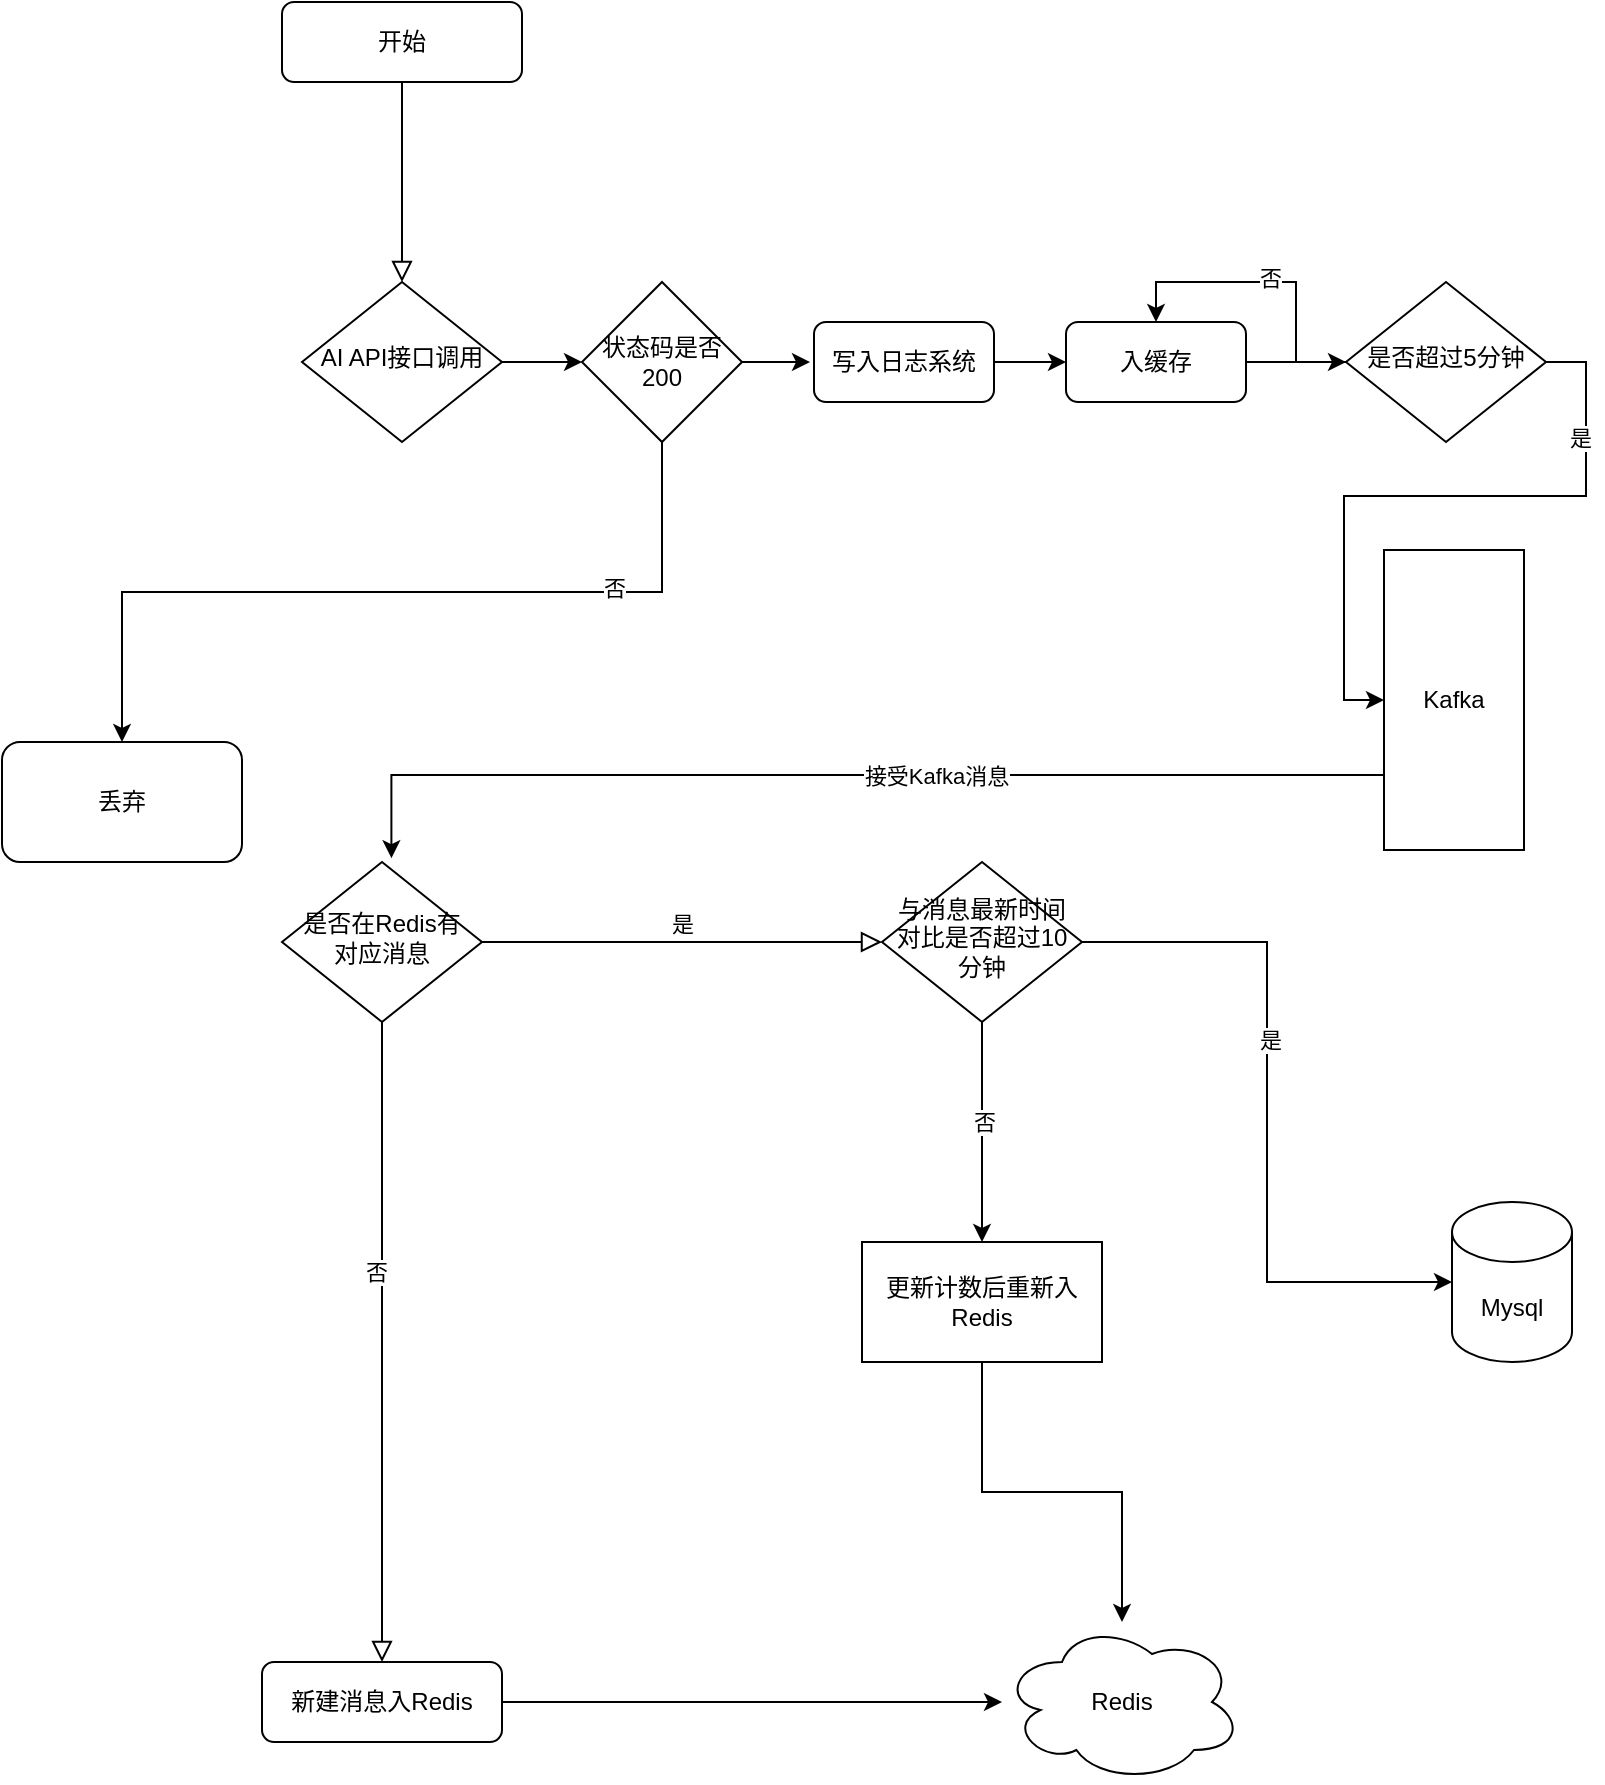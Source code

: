 <mxfile version="24.7.12">
  <diagram name="第 1 页" id="ef7YWm0MaQn3jJmsrefL">
    <mxGraphModel dx="988" dy="605" grid="1" gridSize="10" guides="1" tooltips="1" connect="1" arrows="1" fold="1" page="1" pageScale="1" pageWidth="827" pageHeight="1169" math="0" shadow="0">
      <root>
        <mxCell id="0" />
        <mxCell id="1" parent="0" />
        <mxCell id="Hxi1NaCuM7jEuVNyhXye-1" value="" style="rounded=0;html=1;jettySize=auto;orthogonalLoop=1;fontSize=11;endArrow=block;endFill=0;endSize=8;strokeWidth=1;shadow=0;labelBackgroundColor=none;edgeStyle=orthogonalEdgeStyle;" edge="1" parent="1" source="Hxi1NaCuM7jEuVNyhXye-2" target="Hxi1NaCuM7jEuVNyhXye-4">
          <mxGeometry relative="1" as="geometry" />
        </mxCell>
        <mxCell id="Hxi1NaCuM7jEuVNyhXye-2" value="开始" style="rounded=1;whiteSpace=wrap;html=1;fontSize=12;glass=0;strokeWidth=1;shadow=0;" vertex="1" parent="1">
          <mxGeometry x="160" y="80" width="120" height="40" as="geometry" />
        </mxCell>
        <mxCell id="Hxi1NaCuM7jEuVNyhXye-3" style="edgeStyle=orthogonalEdgeStyle;rounded=0;orthogonalLoop=1;jettySize=auto;html=1;entryX=0;entryY=0.5;entryDx=0;entryDy=0;" edge="1" parent="1" source="Hxi1NaCuM7jEuVNyhXye-4" target="Hxi1NaCuM7jEuVNyhXye-33">
          <mxGeometry relative="1" as="geometry" />
        </mxCell>
        <mxCell id="Hxi1NaCuM7jEuVNyhXye-4" value="AI API接口调用" style="rhombus;whiteSpace=wrap;html=1;shadow=0;fontFamily=Helvetica;fontSize=12;align=center;strokeWidth=1;spacing=6;spacingTop=-4;" vertex="1" parent="1">
          <mxGeometry x="170" y="220" width="100" height="80" as="geometry" />
        </mxCell>
        <mxCell id="Hxi1NaCuM7jEuVNyhXye-5" style="edgeStyle=orthogonalEdgeStyle;rounded=0;orthogonalLoop=1;jettySize=auto;html=1;entryX=0;entryY=0.5;entryDx=0;entryDy=0;" edge="1" parent="1" source="Hxi1NaCuM7jEuVNyhXye-6" target="Hxi1NaCuM7jEuVNyhXye-17">
          <mxGeometry relative="1" as="geometry" />
        </mxCell>
        <mxCell id="Hxi1NaCuM7jEuVNyhXye-6" value="入缓存" style="rounded=1;whiteSpace=wrap;html=1;fontSize=12;glass=0;strokeWidth=1;shadow=0;" vertex="1" parent="1">
          <mxGeometry x="552" y="240" width="90" height="40" as="geometry" />
        </mxCell>
        <mxCell id="Hxi1NaCuM7jEuVNyhXye-7" value="" style="rounded=0;html=1;jettySize=auto;orthogonalLoop=1;fontSize=11;endArrow=block;endFill=0;endSize=8;strokeWidth=1;shadow=0;labelBackgroundColor=none;edgeStyle=orthogonalEdgeStyle;" edge="1" parent="1" source="Hxi1NaCuM7jEuVNyhXye-10" target="Hxi1NaCuM7jEuVNyhXye-12">
          <mxGeometry x="0.332" y="20" relative="1" as="geometry">
            <mxPoint as="offset" />
          </mxGeometry>
        </mxCell>
        <mxCell id="Hxi1NaCuM7jEuVNyhXye-8" value="否" style="edgeLabel;html=1;align=center;verticalAlign=middle;resizable=0;points=[];" vertex="1" connectable="0" parent="Hxi1NaCuM7jEuVNyhXye-7">
          <mxGeometry x="-0.221" y="-3" relative="1" as="geometry">
            <mxPoint as="offset" />
          </mxGeometry>
        </mxCell>
        <mxCell id="Hxi1NaCuM7jEuVNyhXye-9" value="是" style="edgeStyle=orthogonalEdgeStyle;rounded=0;html=1;jettySize=auto;orthogonalLoop=1;fontSize=11;endArrow=block;endFill=0;endSize=8;strokeWidth=1;shadow=0;labelBackgroundColor=none;" edge="1" parent="1" source="Hxi1NaCuM7jEuVNyhXye-10">
          <mxGeometry y="10" relative="1" as="geometry">
            <mxPoint as="offset" />
            <mxPoint x="460" y="550" as="targetPoint" />
          </mxGeometry>
        </mxCell>
        <mxCell id="Hxi1NaCuM7jEuVNyhXye-10" value="是否在Redis有对应消息" style="rhombus;whiteSpace=wrap;html=1;shadow=0;fontFamily=Helvetica;fontSize=12;align=center;strokeWidth=1;spacing=6;spacingTop=-4;" vertex="1" parent="1">
          <mxGeometry x="160" y="510" width="100" height="80" as="geometry" />
        </mxCell>
        <mxCell id="Hxi1NaCuM7jEuVNyhXye-11" style="edgeStyle=orthogonalEdgeStyle;rounded=0;orthogonalLoop=1;jettySize=auto;html=1;" edge="1" parent="1" source="Hxi1NaCuM7jEuVNyhXye-12" target="Hxi1NaCuM7jEuVNyhXye-19">
          <mxGeometry relative="1" as="geometry" />
        </mxCell>
        <mxCell id="Hxi1NaCuM7jEuVNyhXye-12" value="新建消息入Redis" style="rounded=1;whiteSpace=wrap;html=1;fontSize=12;glass=0;strokeWidth=1;shadow=0;" vertex="1" parent="1">
          <mxGeometry x="150" y="910" width="120" height="40" as="geometry" />
        </mxCell>
        <mxCell id="Hxi1NaCuM7jEuVNyhXye-13" style="edgeStyle=orthogonalEdgeStyle;rounded=0;orthogonalLoop=1;jettySize=auto;html=1;exitX=1;exitY=0.5;exitDx=0;exitDy=0;entryX=0;entryY=0.5;entryDx=0;entryDy=0;" edge="1" parent="1" source="Hxi1NaCuM7jEuVNyhXye-17" target="Hxi1NaCuM7jEuVNyhXye-18">
          <mxGeometry relative="1" as="geometry" />
        </mxCell>
        <mxCell id="Hxi1NaCuM7jEuVNyhXye-14" value="是" style="edgeLabel;html=1;align=center;verticalAlign=middle;resizable=0;points=[];" vertex="1" connectable="0" parent="Hxi1NaCuM7jEuVNyhXye-13">
          <mxGeometry x="-0.652" y="-3" relative="1" as="geometry">
            <mxPoint as="offset" />
          </mxGeometry>
        </mxCell>
        <mxCell id="Hxi1NaCuM7jEuVNyhXye-15" style="edgeStyle=orthogonalEdgeStyle;rounded=0;orthogonalLoop=1;jettySize=auto;html=1;entryX=0.5;entryY=0;entryDx=0;entryDy=0;" edge="1" parent="1" source="Hxi1NaCuM7jEuVNyhXye-17" target="Hxi1NaCuM7jEuVNyhXye-6">
          <mxGeometry relative="1" as="geometry" />
        </mxCell>
        <mxCell id="Hxi1NaCuM7jEuVNyhXye-16" value="否" style="edgeLabel;html=1;align=center;verticalAlign=middle;resizable=0;points=[];" vertex="1" connectable="0" parent="Hxi1NaCuM7jEuVNyhXye-15">
          <mxGeometry x="0.007" y="-2" relative="1" as="geometry">
            <mxPoint as="offset" />
          </mxGeometry>
        </mxCell>
        <mxCell id="Hxi1NaCuM7jEuVNyhXye-17" value="是否超过5分钟" style="rhombus;whiteSpace=wrap;html=1;shadow=0;fontFamily=Helvetica;fontSize=12;align=center;strokeWidth=1;spacing=6;spacingTop=-4;" vertex="1" parent="1">
          <mxGeometry x="692" y="220" width="100" height="80" as="geometry" />
        </mxCell>
        <mxCell id="Hxi1NaCuM7jEuVNyhXye-18" value="Kafka" style="rounded=0;whiteSpace=wrap;html=1;" vertex="1" parent="1">
          <mxGeometry x="711" y="354" width="70" height="150" as="geometry" />
        </mxCell>
        <mxCell id="Hxi1NaCuM7jEuVNyhXye-19" value="Redis" style="ellipse;shape=cloud;whiteSpace=wrap;html=1;" vertex="1" parent="1">
          <mxGeometry x="520" y="890" width="120" height="80" as="geometry" />
        </mxCell>
        <mxCell id="Hxi1NaCuM7jEuVNyhXye-20" style="edgeStyle=orthogonalEdgeStyle;rounded=0;orthogonalLoop=1;jettySize=auto;html=1;exitX=0;exitY=0.75;exitDx=0;exitDy=0;entryX=0.547;entryY=-0.024;entryDx=0;entryDy=0;entryPerimeter=0;" edge="1" parent="1" source="Hxi1NaCuM7jEuVNyhXye-18" target="Hxi1NaCuM7jEuVNyhXye-10">
          <mxGeometry relative="1" as="geometry" />
        </mxCell>
        <mxCell id="Hxi1NaCuM7jEuVNyhXye-21" value="接受Kafka消息" style="edgeLabel;html=1;align=center;verticalAlign=middle;resizable=0;points=[];" vertex="1" connectable="0" parent="Hxi1NaCuM7jEuVNyhXye-20">
          <mxGeometry x="-0.165" relative="1" as="geometry">
            <mxPoint as="offset" />
          </mxGeometry>
        </mxCell>
        <mxCell id="Hxi1NaCuM7jEuVNyhXye-22" style="edgeStyle=orthogonalEdgeStyle;rounded=0;orthogonalLoop=1;jettySize=auto;html=1;entryX=0.5;entryY=0;entryDx=0;entryDy=0;" edge="1" parent="1" source="Hxi1NaCuM7jEuVNyhXye-24" target="Hxi1NaCuM7jEuVNyhXye-29">
          <mxGeometry relative="1" as="geometry" />
        </mxCell>
        <mxCell id="Hxi1NaCuM7jEuVNyhXye-23" value="否" style="edgeLabel;html=1;align=center;verticalAlign=middle;resizable=0;points=[];" vertex="1" connectable="0" parent="Hxi1NaCuM7jEuVNyhXye-22">
          <mxGeometry x="-0.088" y="1" relative="1" as="geometry">
            <mxPoint as="offset" />
          </mxGeometry>
        </mxCell>
        <mxCell id="Hxi1NaCuM7jEuVNyhXye-24" value="与消息最新时间对比是否超过10分钟" style="rhombus;whiteSpace=wrap;html=1;shadow=0;fontFamily=Helvetica;fontSize=12;align=center;strokeWidth=1;spacing=6;spacingTop=-4;" vertex="1" parent="1">
          <mxGeometry x="460" y="510" width="100" height="80" as="geometry" />
        </mxCell>
        <mxCell id="Hxi1NaCuM7jEuVNyhXye-25" value="Mysql" style="shape=cylinder3;whiteSpace=wrap;html=1;boundedLbl=1;backgroundOutline=1;size=15;" vertex="1" parent="1">
          <mxGeometry x="745" y="680" width="60" height="80" as="geometry" />
        </mxCell>
        <mxCell id="Hxi1NaCuM7jEuVNyhXye-26" style="edgeStyle=orthogonalEdgeStyle;rounded=0;orthogonalLoop=1;jettySize=auto;html=1;entryX=0;entryY=0.5;entryDx=0;entryDy=0;entryPerimeter=0;" edge="1" parent="1" source="Hxi1NaCuM7jEuVNyhXye-24" target="Hxi1NaCuM7jEuVNyhXye-25">
          <mxGeometry relative="1" as="geometry" />
        </mxCell>
        <mxCell id="Hxi1NaCuM7jEuVNyhXye-27" value="是" style="edgeLabel;html=1;align=center;verticalAlign=middle;resizable=0;points=[];" vertex="1" connectable="0" parent="Hxi1NaCuM7jEuVNyhXye-26">
          <mxGeometry x="-0.204" y="1" relative="1" as="geometry">
            <mxPoint as="offset" />
          </mxGeometry>
        </mxCell>
        <mxCell id="Hxi1NaCuM7jEuVNyhXye-28" style="edgeStyle=orthogonalEdgeStyle;rounded=0;orthogonalLoop=1;jettySize=auto;html=1;exitX=0.5;exitY=1;exitDx=0;exitDy=0;" edge="1" parent="1" source="Hxi1NaCuM7jEuVNyhXye-29" target="Hxi1NaCuM7jEuVNyhXye-19">
          <mxGeometry relative="1" as="geometry" />
        </mxCell>
        <mxCell id="Hxi1NaCuM7jEuVNyhXye-29" value="更新计数后重新入Redis" style="rounded=0;whiteSpace=wrap;html=1;" vertex="1" parent="1">
          <mxGeometry x="450" y="700" width="120" height="60" as="geometry" />
        </mxCell>
        <mxCell id="Hxi1NaCuM7jEuVNyhXye-30" style="edgeStyle=orthogonalEdgeStyle;rounded=0;orthogonalLoop=1;jettySize=auto;html=1;exitX=0.5;exitY=1;exitDx=0;exitDy=0;entryX=0.5;entryY=0;entryDx=0;entryDy=0;" edge="1" parent="1" source="Hxi1NaCuM7jEuVNyhXye-33" target="Hxi1NaCuM7jEuVNyhXye-34">
          <mxGeometry relative="1" as="geometry" />
        </mxCell>
        <mxCell id="Hxi1NaCuM7jEuVNyhXye-31" value="否" style="edgeLabel;html=1;align=center;verticalAlign=middle;resizable=0;points=[];" vertex="1" connectable="0" parent="Hxi1NaCuM7jEuVNyhXye-30">
          <mxGeometry x="-0.529" y="-2" relative="1" as="geometry">
            <mxPoint as="offset" />
          </mxGeometry>
        </mxCell>
        <mxCell id="Hxi1NaCuM7jEuVNyhXye-32" style="edgeStyle=orthogonalEdgeStyle;rounded=0;orthogonalLoop=1;jettySize=auto;html=1;exitX=1;exitY=0.5;exitDx=0;exitDy=0;" edge="1" parent="1" source="Hxi1NaCuM7jEuVNyhXye-33">
          <mxGeometry relative="1" as="geometry">
            <mxPoint x="424" y="260" as="targetPoint" />
          </mxGeometry>
        </mxCell>
        <mxCell id="Hxi1NaCuM7jEuVNyhXye-33" value="状态码是否200" style="rhombus;whiteSpace=wrap;html=1;" vertex="1" parent="1">
          <mxGeometry x="310" y="220" width="80" height="80" as="geometry" />
        </mxCell>
        <mxCell id="Hxi1NaCuM7jEuVNyhXye-34" value="丢弃" style="rounded=1;whiteSpace=wrap;html=1;" vertex="1" parent="1">
          <mxGeometry x="20" y="450" width="120" height="60" as="geometry" />
        </mxCell>
        <mxCell id="Hxi1NaCuM7jEuVNyhXye-35" style="edgeStyle=orthogonalEdgeStyle;rounded=0;orthogonalLoop=1;jettySize=auto;html=1;entryX=0;entryY=0.5;entryDx=0;entryDy=0;" edge="1" parent="1" source="Hxi1NaCuM7jEuVNyhXye-36" target="Hxi1NaCuM7jEuVNyhXye-6">
          <mxGeometry relative="1" as="geometry" />
        </mxCell>
        <mxCell id="Hxi1NaCuM7jEuVNyhXye-36" value="写入日志系统" style="rounded=1;whiteSpace=wrap;html=1;fontSize=12;glass=0;strokeWidth=1;shadow=0;" vertex="1" parent="1">
          <mxGeometry x="426" y="240" width="90" height="40" as="geometry" />
        </mxCell>
      </root>
    </mxGraphModel>
  </diagram>
</mxfile>
